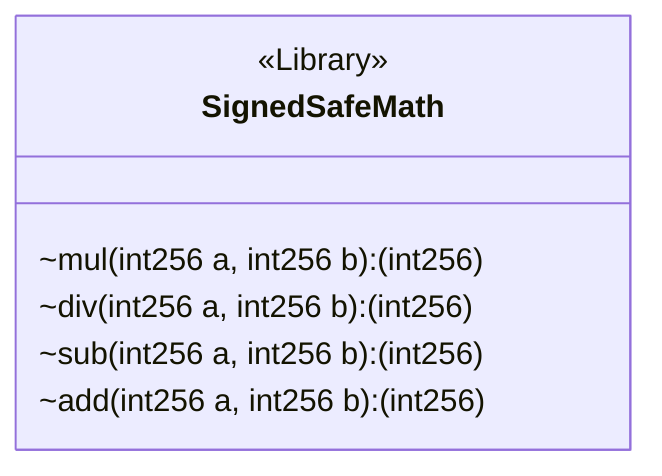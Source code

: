 classDiagram
  %% 316:1399:0
  class SignedSafeMath {
    <<Library>>
    ~mul(int256 a, int256 b): (int256)
    ~div(int256 a, int256 b): (int256)
    ~sub(int256 a, int256 b): (int256)
    ~add(int256 a, int256 b): (int256)
  }